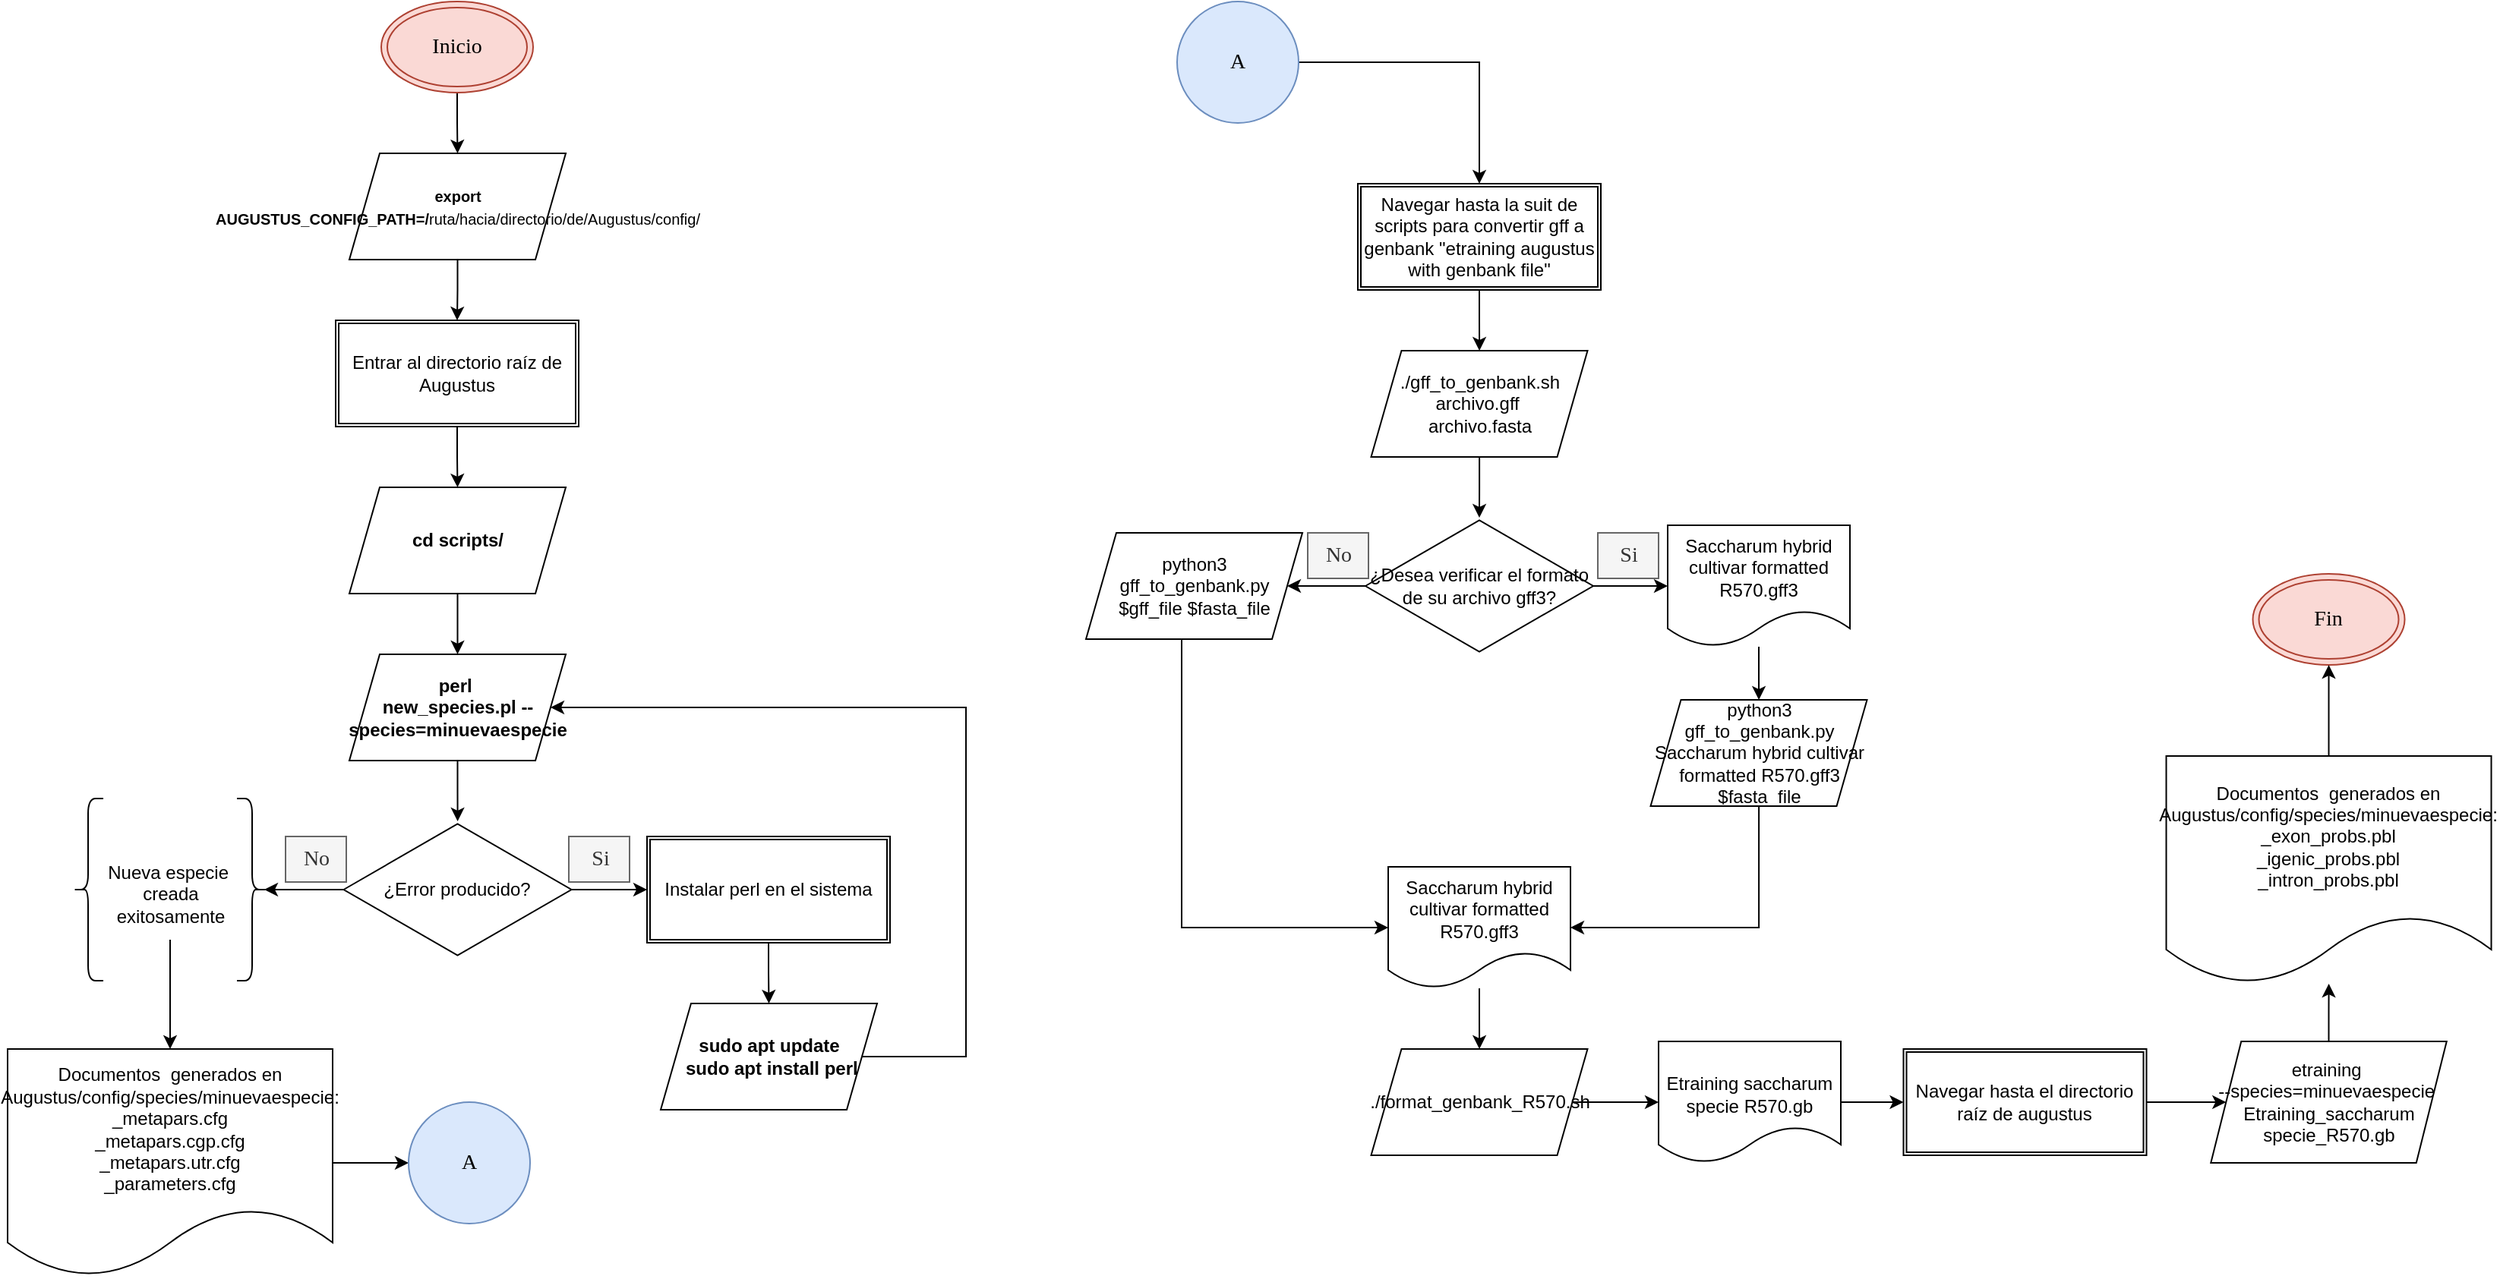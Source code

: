 <mxfile version="24.5.4" type="device">
  <diagram name="Page-1" id="nN2BIOLIoKrUu9gY-yQT">
    <mxGraphModel dx="2697" dy="1073" grid="1" gridSize="10" guides="1" tooltips="1" connect="1" arrows="1" fold="1" page="1" pageScale="1" pageWidth="850" pageHeight="1100" math="0" shadow="0">
      <root>
        <mxCell id="0" />
        <mxCell id="1" parent="0" />
        <mxCell id="4YjafXz7v--6a-LF6PUz-7" style="edgeStyle=orthogonalEdgeStyle;rounded=0;orthogonalLoop=1;jettySize=auto;html=1;" parent="1" source="4YjafXz7v--6a-LF6PUz-1" target="4YjafXz7v--6a-LF6PUz-5" edge="1">
          <mxGeometry relative="1" as="geometry" />
        </mxCell>
        <mxCell id="4YjafXz7v--6a-LF6PUz-1" value="&lt;font style=&quot;font-size: 14px;&quot; face=&quot;Lucida Console&quot;&gt;Inicio&lt;/font&gt;" style="ellipse;shape=doubleEllipse;whiteSpace=wrap;html=1;fillColor=#fad9d5;strokeColor=#ae4132;" parent="1" vertex="1">
          <mxGeometry x="-574" y="60" width="100" height="60" as="geometry" />
        </mxCell>
        <mxCell id="4YjafXz7v--6a-LF6PUz-9" style="edgeStyle=orthogonalEdgeStyle;rounded=0;orthogonalLoop=1;jettySize=auto;html=1;" parent="1" source="4YjafXz7v--6a-LF6PUz-5" target="4YjafXz7v--6a-LF6PUz-8" edge="1">
          <mxGeometry relative="1" as="geometry" />
        </mxCell>
        <mxCell id="4YjafXz7v--6a-LF6PUz-5" value="&lt;font style=&quot;font-size: 10px;&quot;&gt;&lt;b&gt;export AUGUSTUS_CONFIG_PATH=/&lt;/b&gt;ruta/hacia/directorio/de/Augustus/config/&lt;/font&gt;" style="shape=parallelogram;perimeter=parallelogramPerimeter;whiteSpace=wrap;html=1;fixedSize=1;" parent="1" vertex="1">
          <mxGeometry x="-595" y="160" width="142.5" height="70" as="geometry" />
        </mxCell>
        <mxCell id="4YjafXz7v--6a-LF6PUz-57" style="edgeStyle=orthogonalEdgeStyle;rounded=0;orthogonalLoop=1;jettySize=auto;html=1;" parent="1" source="4YjafXz7v--6a-LF6PUz-8" target="4YjafXz7v--6a-LF6PUz-56" edge="1">
          <mxGeometry relative="1" as="geometry" />
        </mxCell>
        <mxCell id="4YjafXz7v--6a-LF6PUz-8" value="Entrar al directorio raíz de Augustus&lt;b&gt;&lt;br&gt;&lt;/b&gt;" style="shape=ext;double=1;rounded=0;whiteSpace=wrap;html=1;" parent="1" vertex="1">
          <mxGeometry x="-604" y="270" width="160" height="70" as="geometry" />
        </mxCell>
        <mxCell id="4YjafXz7v--6a-LF6PUz-19" style="edgeStyle=orthogonalEdgeStyle;rounded=0;orthogonalLoop=1;jettySize=auto;html=1;" parent="1" source="4YjafXz7v--6a-LF6PUz-10" target="4YjafXz7v--6a-LF6PUz-18" edge="1">
          <mxGeometry relative="1" as="geometry" />
        </mxCell>
        <mxCell id="4YjafXz7v--6a-LF6PUz-10" value="&lt;div&gt;&lt;b&gt;perl&amp;nbsp;&lt;/b&gt;&lt;/div&gt;&lt;div&gt;&lt;b&gt;new_species.pl --species=minuevaespecie&lt;/b&gt;&lt;/div&gt;" style="shape=parallelogram;perimeter=parallelogramPerimeter;whiteSpace=wrap;html=1;fixedSize=1;" parent="1" vertex="1">
          <mxGeometry x="-595" y="490" width="142.5" height="70" as="geometry" />
        </mxCell>
        <mxCell id="4YjafXz7v--6a-LF6PUz-15" style="edgeStyle=orthogonalEdgeStyle;rounded=0;orthogonalLoop=1;jettySize=auto;html=1;" parent="1" source="4YjafXz7v--6a-LF6PUz-12" target="4YjafXz7v--6a-LF6PUz-14" edge="1">
          <mxGeometry relative="1" as="geometry" />
        </mxCell>
        <mxCell id="4YjafXz7v--6a-LF6PUz-12" value="&lt;div&gt;Instalar perl en el sistema&lt;br&gt;&lt;/div&gt;" style="shape=ext;double=1;rounded=0;whiteSpace=wrap;html=1;" parent="1" vertex="1">
          <mxGeometry x="-399" y="610" width="160" height="70" as="geometry" />
        </mxCell>
        <mxCell id="4YjafXz7v--6a-LF6PUz-21" style="edgeStyle=orthogonalEdgeStyle;rounded=0;orthogonalLoop=1;jettySize=auto;html=1;" parent="1" source="4YjafXz7v--6a-LF6PUz-14" target="4YjafXz7v--6a-LF6PUz-10" edge="1">
          <mxGeometry relative="1" as="geometry">
            <Array as="points">
              <mxPoint x="-189" y="755" />
              <mxPoint x="-189" y="525" />
            </Array>
          </mxGeometry>
        </mxCell>
        <mxCell id="4YjafXz7v--6a-LF6PUz-14" value="&lt;div&gt;&lt;b&gt;sudo apt update&lt;/b&gt;&lt;/div&gt;&lt;div&gt;&lt;b&gt;&amp;nbsp;sudo apt install perl&lt;/b&gt;&lt;/div&gt;" style="shape=parallelogram;perimeter=parallelogramPerimeter;whiteSpace=wrap;html=1;fixedSize=1;" parent="1" vertex="1">
          <mxGeometry x="-390" y="720" width="142.5" height="70" as="geometry" />
        </mxCell>
        <mxCell id="4YjafXz7v--6a-LF6PUz-20" style="edgeStyle=orthogonalEdgeStyle;rounded=0;orthogonalLoop=1;jettySize=auto;html=1;" parent="1" source="4YjafXz7v--6a-LF6PUz-18" target="4YjafXz7v--6a-LF6PUz-12" edge="1">
          <mxGeometry relative="1" as="geometry" />
        </mxCell>
        <mxCell id="4YjafXz7v--6a-LF6PUz-18" value="¿Error producido?" style="html=1;whiteSpace=wrap;aspect=fixed;shape=isoRectangle;" parent="1" vertex="1">
          <mxGeometry x="-598.75" y="600" width="150" height="90" as="geometry" />
        </mxCell>
        <mxCell id="4YjafXz7v--6a-LF6PUz-22" value="&lt;font style=&quot;font-size: 14px;&quot; face=&quot;Lucida Console&quot;&gt;Si&lt;/font&gt;" style="text;html=1;align=center;verticalAlign=middle;resizable=0;points=[];autosize=1;fillColor=#f5f5f5;fontColor=#333333;strokeColor=#666666;" parent="1" vertex="1">
          <mxGeometry x="-450.5" y="610" width="40" height="30" as="geometry" />
        </mxCell>
        <mxCell id="4YjafXz7v--6a-LF6PUz-23" value="&lt;font style=&quot;font-size: 14px;&quot; face=&quot;Lucida Console&quot;&gt;No&lt;/font&gt;" style="text;html=1;align=center;verticalAlign=middle;resizable=0;points=[];autosize=1;fillColor=#f5f5f5;fontColor=#333333;strokeColor=#666666;" parent="1" vertex="1">
          <mxGeometry x="-637" y="610" width="40" height="30" as="geometry" />
        </mxCell>
        <mxCell id="4YjafXz7v--6a-LF6PUz-26" value="" style="shape=curlyBracket;whiteSpace=wrap;html=1;rounded=1;flipH=1;labelPosition=right;verticalLabelPosition=middle;align=left;verticalAlign=middle;" parent="1" vertex="1">
          <mxGeometry x="-669" y="585" width="20" height="120" as="geometry" />
        </mxCell>
        <mxCell id="4YjafXz7v--6a-LF6PUz-27" style="edgeStyle=orthogonalEdgeStyle;rounded=0;orthogonalLoop=1;jettySize=auto;html=1;entryX=0.1;entryY=0.5;entryDx=0;entryDy=0;entryPerimeter=0;" parent="1" source="4YjafXz7v--6a-LF6PUz-18" target="4YjafXz7v--6a-LF6PUz-26" edge="1">
          <mxGeometry relative="1" as="geometry" />
        </mxCell>
        <mxCell id="4YjafXz7v--6a-LF6PUz-28" value="" style="shape=curlyBracket;whiteSpace=wrap;html=1;rounded=1;labelPosition=left;verticalLabelPosition=middle;align=right;verticalAlign=middle;" parent="1" vertex="1">
          <mxGeometry x="-777" y="585" width="20" height="120" as="geometry" />
        </mxCell>
        <mxCell id="fJNHVSMk-jcjcn3LFG_3-6" style="edgeStyle=orthogonalEdgeStyle;rounded=0;orthogonalLoop=1;jettySize=auto;html=1;" edge="1" parent="1" source="4YjafXz7v--6a-LF6PUz-50" target="fJNHVSMk-jcjcn3LFG_3-3">
          <mxGeometry relative="1" as="geometry" />
        </mxCell>
        <mxCell id="4YjafXz7v--6a-LF6PUz-50" value="&lt;div&gt;Nueva especie&amp;nbsp;&lt;/div&gt;&lt;div&gt;creada&lt;/div&gt;&lt;div&gt;exitosamente&lt;br&gt;&lt;/div&gt;" style="text;html=1;align=center;verticalAlign=middle;resizable=0;points=[];autosize=1;strokeColor=none;fillColor=none;" parent="1" vertex="1">
          <mxGeometry x="-768" y="618" width="110" height="60" as="geometry" />
        </mxCell>
        <mxCell id="4YjafXz7v--6a-LF6PUz-58" style="edgeStyle=orthogonalEdgeStyle;rounded=0;orthogonalLoop=1;jettySize=auto;html=1;" parent="1" source="4YjafXz7v--6a-LF6PUz-56" target="4YjafXz7v--6a-LF6PUz-10" edge="1">
          <mxGeometry relative="1" as="geometry" />
        </mxCell>
        <mxCell id="4YjafXz7v--6a-LF6PUz-56" value="&lt;b&gt;cd scripts/&lt;br&gt;&lt;/b&gt;" style="shape=parallelogram;perimeter=parallelogramPerimeter;whiteSpace=wrap;html=1;fixedSize=1;" parent="1" vertex="1">
          <mxGeometry x="-595" y="380" width="142.5" height="70" as="geometry" />
        </mxCell>
        <mxCell id="4YjafXz7v--6a-LF6PUz-59" value="&lt;font style=&quot;font-size: 14px;&quot; face=&quot;Lucida Console&quot;&gt;Fin&lt;/font&gt;" style="ellipse;shape=doubleEllipse;whiteSpace=wrap;html=1;fillColor=#fad9d5;strokeColor=#ae4132;" parent="1" vertex="1">
          <mxGeometry x="658.26" y="437" width="100" height="60" as="geometry" />
        </mxCell>
        <mxCell id="fJNHVSMk-jcjcn3LFG_3-10" style="edgeStyle=orthogonalEdgeStyle;rounded=0;orthogonalLoop=1;jettySize=auto;html=1;" edge="1" parent="1" source="fJNHVSMk-jcjcn3LFG_3-1" target="fJNHVSMk-jcjcn3LFG_3-9">
          <mxGeometry relative="1" as="geometry" />
        </mxCell>
        <mxCell id="fJNHVSMk-jcjcn3LFG_3-1" value="&lt;div&gt;Navegar hasta la suit de scripts para convertir gff a genbank &quot;etraining augustus with genbank file&quot;&lt;br&gt;&lt;/div&gt;" style="shape=ext;double=1;rounded=0;whiteSpace=wrap;html=1;" vertex="1" parent="1">
          <mxGeometry x="69" y="180" width="160" height="70" as="geometry" />
        </mxCell>
        <mxCell id="fJNHVSMk-jcjcn3LFG_3-43" style="edgeStyle=orthogonalEdgeStyle;rounded=0;orthogonalLoop=1;jettySize=auto;html=1;" edge="1" parent="1" source="fJNHVSMk-jcjcn3LFG_3-3" target="fJNHVSMk-jcjcn3LFG_3-39">
          <mxGeometry relative="1" as="geometry" />
        </mxCell>
        <mxCell id="fJNHVSMk-jcjcn3LFG_3-3" value="&lt;div&gt;Documentos&amp;nbsp; generados en Augustus/config/species/minuevaespecie:&lt;/div&gt;&lt;div&gt;_metapars.cfg&lt;/div&gt;&lt;div&gt;_metapars.cgp.cfg&lt;/div&gt;&lt;div&gt;_metapars.utr.cfg&lt;/div&gt;&lt;div&gt;_parameters.cfg&lt;br&gt;&lt;/div&gt;" style="shape=document;whiteSpace=wrap;html=1;boundedLbl=1;" vertex="1" parent="1">
          <mxGeometry x="-820" y="750" width="214" height="150" as="geometry" />
        </mxCell>
        <mxCell id="fJNHVSMk-jcjcn3LFG_3-12" style="edgeStyle=orthogonalEdgeStyle;rounded=0;orthogonalLoop=1;jettySize=auto;html=1;" edge="1" parent="1" source="fJNHVSMk-jcjcn3LFG_3-9" target="fJNHVSMk-jcjcn3LFG_3-11">
          <mxGeometry relative="1" as="geometry" />
        </mxCell>
        <mxCell id="fJNHVSMk-jcjcn3LFG_3-9" value="&lt;div&gt;./gff_to_genbank.sh archivo.gff&amp;nbsp;&lt;/div&gt;&lt;div&gt;archivo.fasta&lt;/div&gt;" style="shape=parallelogram;perimeter=parallelogramPerimeter;whiteSpace=wrap;html=1;fixedSize=1;" vertex="1" parent="1">
          <mxGeometry x="77.75" y="290" width="142.5" height="70" as="geometry" />
        </mxCell>
        <mxCell id="fJNHVSMk-jcjcn3LFG_3-17" style="edgeStyle=orthogonalEdgeStyle;rounded=0;orthogonalLoop=1;jettySize=auto;html=1;" edge="1" parent="1" source="fJNHVSMk-jcjcn3LFG_3-11" target="fJNHVSMk-jcjcn3LFG_3-16">
          <mxGeometry relative="1" as="geometry" />
        </mxCell>
        <mxCell id="fJNHVSMk-jcjcn3LFG_3-23" style="edgeStyle=orthogonalEdgeStyle;rounded=0;orthogonalLoop=1;jettySize=auto;html=1;" edge="1" parent="1" source="fJNHVSMk-jcjcn3LFG_3-11" target="fJNHVSMk-jcjcn3LFG_3-21">
          <mxGeometry relative="1" as="geometry" />
        </mxCell>
        <mxCell id="fJNHVSMk-jcjcn3LFG_3-11" value="¿Desea verificar el formato de su archivo gff3?" style="html=1;whiteSpace=wrap;aspect=fixed;shape=isoRectangle;" vertex="1" parent="1">
          <mxGeometry x="74" y="400" width="150" height="90" as="geometry" />
        </mxCell>
        <mxCell id="fJNHVSMk-jcjcn3LFG_3-15" value="&lt;font style=&quot;font-size: 14px;&quot; face=&quot;Lucida Console&quot;&gt;Si&lt;/font&gt;" style="text;html=1;align=center;verticalAlign=middle;resizable=0;points=[];autosize=1;fillColor=#f5f5f5;fontColor=#333333;strokeColor=#666666;" vertex="1" parent="1">
          <mxGeometry x="227" y="410" width="40" height="30" as="geometry" />
        </mxCell>
        <mxCell id="fJNHVSMk-jcjcn3LFG_3-20" style="edgeStyle=orthogonalEdgeStyle;rounded=0;orthogonalLoop=1;jettySize=auto;html=1;" edge="1" parent="1" source="fJNHVSMk-jcjcn3LFG_3-16" target="fJNHVSMk-jcjcn3LFG_3-18">
          <mxGeometry relative="1" as="geometry" />
        </mxCell>
        <mxCell id="fJNHVSMk-jcjcn3LFG_3-16" value="Saccharum hybrid cultivar formatted R570.gff3" style="shape=document;whiteSpace=wrap;html=1;boundedLbl=1;" vertex="1" parent="1">
          <mxGeometry x="273" y="405" width="120" height="80" as="geometry" />
        </mxCell>
        <mxCell id="fJNHVSMk-jcjcn3LFG_3-28" style="edgeStyle=orthogonalEdgeStyle;rounded=0;orthogonalLoop=1;jettySize=auto;html=1;" edge="1" parent="1" source="fJNHVSMk-jcjcn3LFG_3-18" target="fJNHVSMk-jcjcn3LFG_3-26">
          <mxGeometry relative="1" as="geometry">
            <Array as="points">
              <mxPoint x="333" y="670" />
            </Array>
          </mxGeometry>
        </mxCell>
        <mxCell id="fJNHVSMk-jcjcn3LFG_3-18" value="python3 gff_to_genbank.py Saccharum hybrid cultivar formatted R570.gff3 $fasta_file" style="shape=parallelogram;perimeter=parallelogramPerimeter;whiteSpace=wrap;html=1;fixedSize=1;" vertex="1" parent="1">
          <mxGeometry x="261.75" y="520" width="142.5" height="70" as="geometry" />
        </mxCell>
        <mxCell id="fJNHVSMk-jcjcn3LFG_3-27" style="edgeStyle=orthogonalEdgeStyle;rounded=0;orthogonalLoop=1;jettySize=auto;html=1;" edge="1" parent="1" source="fJNHVSMk-jcjcn3LFG_3-21" target="fJNHVSMk-jcjcn3LFG_3-26">
          <mxGeometry relative="1" as="geometry">
            <Array as="points">
              <mxPoint x="-47" y="670" />
            </Array>
          </mxGeometry>
        </mxCell>
        <mxCell id="fJNHVSMk-jcjcn3LFG_3-21" value="python3 gff_to_genbank.py $gff_file $fasta_file" style="shape=parallelogram;perimeter=parallelogramPerimeter;whiteSpace=wrap;html=1;fixedSize=1;" vertex="1" parent="1">
          <mxGeometry x="-110" y="410" width="142.5" height="70" as="geometry" />
        </mxCell>
        <mxCell id="fJNHVSMk-jcjcn3LFG_3-24" value="&lt;font style=&quot;font-size: 14px;&quot; face=&quot;Lucida Console&quot;&gt;No&lt;/font&gt;" style="text;html=1;align=center;verticalAlign=middle;resizable=0;points=[];autosize=1;fillColor=#f5f5f5;fontColor=#333333;strokeColor=#666666;" vertex="1" parent="1">
          <mxGeometry x="36" y="410" width="40" height="30" as="geometry" />
        </mxCell>
        <mxCell id="fJNHVSMk-jcjcn3LFG_3-30" style="edgeStyle=orthogonalEdgeStyle;rounded=0;orthogonalLoop=1;jettySize=auto;html=1;" edge="1" parent="1" source="fJNHVSMk-jcjcn3LFG_3-26" target="fJNHVSMk-jcjcn3LFG_3-29">
          <mxGeometry relative="1" as="geometry" />
        </mxCell>
        <mxCell id="fJNHVSMk-jcjcn3LFG_3-26" value="Saccharum hybrid cultivar formatted R570.gff3" style="shape=document;whiteSpace=wrap;html=1;boundedLbl=1;" vertex="1" parent="1">
          <mxGeometry x="89" y="630" width="120" height="80" as="geometry" />
        </mxCell>
        <mxCell id="fJNHVSMk-jcjcn3LFG_3-47" style="edgeStyle=orthogonalEdgeStyle;rounded=0;orthogonalLoop=1;jettySize=auto;html=1;" edge="1" parent="1" source="fJNHVSMk-jcjcn3LFG_3-29" target="fJNHVSMk-jcjcn3LFG_3-31">
          <mxGeometry relative="1" as="geometry" />
        </mxCell>
        <mxCell id="fJNHVSMk-jcjcn3LFG_3-29" value="./format_genbank_R570.sh" style="shape=parallelogram;perimeter=parallelogramPerimeter;whiteSpace=wrap;html=1;fixedSize=1;" vertex="1" parent="1">
          <mxGeometry x="77.75" y="750" width="142.5" height="70" as="geometry" />
        </mxCell>
        <mxCell id="fJNHVSMk-jcjcn3LFG_3-48" style="edgeStyle=orthogonalEdgeStyle;rounded=0;orthogonalLoop=1;jettySize=auto;html=1;" edge="1" parent="1" source="fJNHVSMk-jcjcn3LFG_3-31" target="fJNHVSMk-jcjcn3LFG_3-33">
          <mxGeometry relative="1" as="geometry" />
        </mxCell>
        <mxCell id="fJNHVSMk-jcjcn3LFG_3-31" value="&lt;div&gt;&lt;br&gt;&lt;/div&gt;&lt;div&gt;Etraining saccharum specie R570.gb&lt;br&gt;&lt;/div&gt;" style="shape=document;whiteSpace=wrap;html=1;boundedLbl=1;" vertex="1" parent="1">
          <mxGeometry x="267" y="745" width="120" height="80" as="geometry" />
        </mxCell>
        <mxCell id="fJNHVSMk-jcjcn3LFG_3-49" style="edgeStyle=orthogonalEdgeStyle;rounded=0;orthogonalLoop=1;jettySize=auto;html=1;" edge="1" parent="1" source="fJNHVSMk-jcjcn3LFG_3-33" target="fJNHVSMk-jcjcn3LFG_3-35">
          <mxGeometry relative="1" as="geometry" />
        </mxCell>
        <mxCell id="fJNHVSMk-jcjcn3LFG_3-33" value="Navegar hasta el directorio raíz de augustus" style="shape=ext;double=1;rounded=0;whiteSpace=wrap;html=1;" vertex="1" parent="1">
          <mxGeometry x="428.25" y="750" width="160" height="70" as="geometry" />
        </mxCell>
        <mxCell id="fJNHVSMk-jcjcn3LFG_3-50" style="edgeStyle=orthogonalEdgeStyle;rounded=0;orthogonalLoop=1;jettySize=auto;html=1;" edge="1" parent="1" source="fJNHVSMk-jcjcn3LFG_3-35" target="fJNHVSMk-jcjcn3LFG_3-37">
          <mxGeometry relative="1" as="geometry" />
        </mxCell>
        <mxCell id="fJNHVSMk-jcjcn3LFG_3-35" value="&lt;div&gt;etraining&amp;nbsp;&lt;/div&gt;&lt;div&gt;--species=minuevaespecie&amp;nbsp;&lt;/div&gt;&lt;div&gt;Etraining_saccharum specie_R570.gb&lt;/div&gt;" style="shape=parallelogram;perimeter=parallelogramPerimeter;whiteSpace=wrap;html=1;fixedSize=1;" vertex="1" parent="1">
          <mxGeometry x="630.63" y="745" width="155.25" height="80" as="geometry" />
        </mxCell>
        <mxCell id="fJNHVSMk-jcjcn3LFG_3-46" style="edgeStyle=orthogonalEdgeStyle;rounded=0;orthogonalLoop=1;jettySize=auto;html=1;" edge="1" parent="1" source="fJNHVSMk-jcjcn3LFG_3-37" target="4YjafXz7v--6a-LF6PUz-59">
          <mxGeometry relative="1" as="geometry" />
        </mxCell>
        <mxCell id="fJNHVSMk-jcjcn3LFG_3-37" value="&lt;div&gt;Documentos&amp;nbsp; generados en Augustus/config/species/minuevaespecie:&lt;/div&gt;&lt;div&gt;_exon_probs.pbl&lt;/div&gt;&lt;div&gt;_igenic_probs.pbl&lt;/div&gt;&lt;div&gt;_intron_probs.pbl&lt;/div&gt;" style="shape=document;whiteSpace=wrap;html=1;boundedLbl=1;" vertex="1" parent="1">
          <mxGeometry x="601.26" y="557" width="214" height="150" as="geometry" />
        </mxCell>
        <mxCell id="fJNHVSMk-jcjcn3LFG_3-39" value="&lt;font style=&quot;font-size: 14px;&quot; face=&quot;Lucida Console&quot;&gt;A&lt;/font&gt;" style="ellipse;whiteSpace=wrap;html=1;aspect=fixed;fillColor=#dae8fc;strokeColor=#6c8ebf;" vertex="1" parent="1">
          <mxGeometry x="-556" y="785" width="80" height="80" as="geometry" />
        </mxCell>
        <mxCell id="fJNHVSMk-jcjcn3LFG_3-42" style="edgeStyle=orthogonalEdgeStyle;rounded=0;orthogonalLoop=1;jettySize=auto;html=1;" edge="1" parent="1" source="fJNHVSMk-jcjcn3LFG_3-41" target="fJNHVSMk-jcjcn3LFG_3-1">
          <mxGeometry relative="1" as="geometry" />
        </mxCell>
        <mxCell id="fJNHVSMk-jcjcn3LFG_3-41" value="&lt;font style=&quot;font-size: 14px;&quot; face=&quot;Lucida Console&quot;&gt;A&lt;/font&gt;" style="ellipse;whiteSpace=wrap;html=1;aspect=fixed;fillColor=#dae8fc;strokeColor=#6c8ebf;" vertex="1" parent="1">
          <mxGeometry x="-50" y="60" width="80" height="80" as="geometry" />
        </mxCell>
      </root>
    </mxGraphModel>
  </diagram>
</mxfile>
